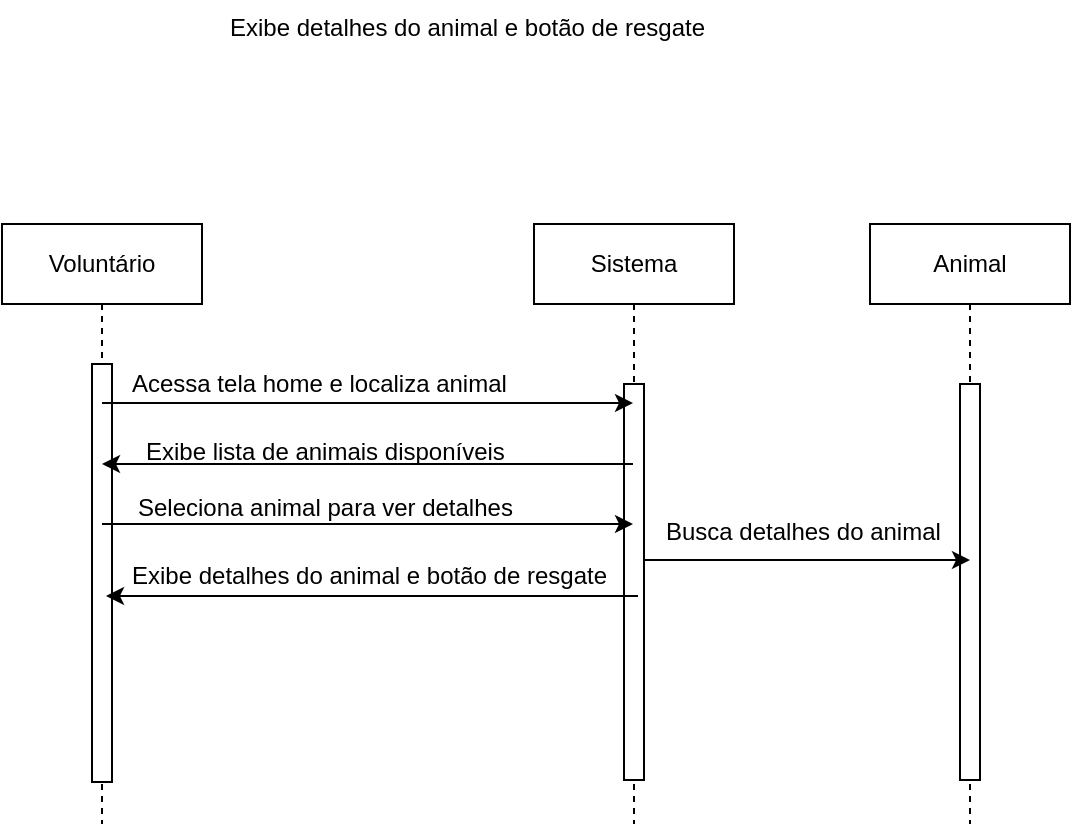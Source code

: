 <mxfile version="24.7.17">
  <diagram name="Page-1" id="2YBvvXClWsGukQMizWep">
    <mxGraphModel dx="572" dy="859" grid="0" gridSize="10" guides="1" tooltips="1" connect="1" arrows="1" fold="1" page="0" pageScale="1" pageWidth="850" pageHeight="1100" math="0" shadow="0">
      <root>
        <mxCell id="0" />
        <mxCell id="1" parent="0" />
        <mxCell id="V-z3b_9W7Ba-ZOlj4oRh-1" value="Voluntário" style="shape=umlLifeline;perimeter=lifelinePerimeter;whiteSpace=wrap;html=1;container=0;dropTarget=0;collapsible=0;recursiveResize=0;outlineConnect=0;portConstraint=eastwest;newEdgeStyle={&quot;edgeStyle&quot;:&quot;elbowEdgeStyle&quot;,&quot;elbow&quot;:&quot;vertical&quot;,&quot;curved&quot;:0,&quot;rounded&quot;:0};" parent="1" vertex="1">
          <mxGeometry x="40" y="40" width="100" height="300" as="geometry" />
        </mxCell>
        <mxCell id="V-z3b_9W7Ba-ZOlj4oRh-2" value="" style="html=1;points=[];perimeter=orthogonalPerimeter;outlineConnect=0;targetShapes=umlLifeline;portConstraint=eastwest;newEdgeStyle={&quot;edgeStyle&quot;:&quot;elbowEdgeStyle&quot;,&quot;elbow&quot;:&quot;vertical&quot;,&quot;curved&quot;:0,&quot;rounded&quot;:0};" parent="V-z3b_9W7Ba-ZOlj4oRh-1" vertex="1">
          <mxGeometry x="45" y="70" width="10" height="209" as="geometry" />
        </mxCell>
        <mxCell id="V-z3b_9W7Ba-ZOlj4oRh-3" value="Sistema" style="shape=umlLifeline;perimeter=lifelinePerimeter;whiteSpace=wrap;html=1;container=0;dropTarget=0;collapsible=0;recursiveResize=0;outlineConnect=0;portConstraint=eastwest;newEdgeStyle={&quot;edgeStyle&quot;:&quot;elbowEdgeStyle&quot;,&quot;elbow&quot;:&quot;vertical&quot;,&quot;curved&quot;:0,&quot;rounded&quot;:0};" parent="1" vertex="1">
          <mxGeometry x="306" y="40" width="100" height="300" as="geometry" />
        </mxCell>
        <mxCell id="V-z3b_9W7Ba-ZOlj4oRh-4" value="" style="html=1;points=[];perimeter=orthogonalPerimeter;outlineConnect=0;targetShapes=umlLifeline;portConstraint=eastwest;newEdgeStyle={&quot;edgeStyle&quot;:&quot;elbowEdgeStyle&quot;,&quot;elbow&quot;:&quot;vertical&quot;,&quot;curved&quot;:0,&quot;rounded&quot;:0};" parent="V-z3b_9W7Ba-ZOlj4oRh-3" vertex="1">
          <mxGeometry x="45" y="80" width="10" height="198" as="geometry" />
        </mxCell>
        <mxCell id="V-z3b_9W7Ba-ZOlj4oRh-5" value="" style="endArrow=classic;html=1;rounded=0;" parent="1" target="V-z3b_9W7Ba-ZOlj4oRh-3" edge="1">
          <mxGeometry width="50" height="50" relative="1" as="geometry">
            <mxPoint x="90" y="129.5" as="sourcePoint" />
            <mxPoint x="270" y="129.5" as="targetPoint" />
          </mxGeometry>
        </mxCell>
        <mxCell id="V-z3b_9W7Ba-ZOlj4oRh-6" value="Acessa tela home e localiza animal" style="text;whiteSpace=wrap;html=1;" parent="1" vertex="1">
          <mxGeometry x="103" y="106" width="203" height="40" as="geometry" />
        </mxCell>
        <mxCell id="V-z3b_9W7Ba-ZOlj4oRh-7" value="" style="endArrow=classic;html=1;rounded=0;" parent="1" source="V-z3b_9W7Ba-ZOlj4oRh-3" edge="1">
          <mxGeometry width="50" height="50" relative="1" as="geometry">
            <mxPoint x="270" y="160" as="sourcePoint" />
            <mxPoint x="90" y="160" as="targetPoint" />
          </mxGeometry>
        </mxCell>
        <mxCell id="V-z3b_9W7Ba-ZOlj4oRh-8" value="Exibe lista de animais disponíveis" style="text;whiteSpace=wrap;html=1;" parent="1" vertex="1">
          <mxGeometry x="110" y="140" width="222" height="40" as="geometry" />
        </mxCell>
        <mxCell id="V-z3b_9W7Ba-ZOlj4oRh-9" value="" style="endArrow=classic;html=1;rounded=0;" parent="1" source="V-z3b_9W7Ba-ZOlj4oRh-1" target="V-z3b_9W7Ba-ZOlj4oRh-3" edge="1">
          <mxGeometry width="50" height="50" relative="1" as="geometry">
            <mxPoint x="400" y="270" as="sourcePoint" />
            <mxPoint x="450" y="220" as="targetPoint" />
          </mxGeometry>
        </mxCell>
        <mxCell id="V-z3b_9W7Ba-ZOlj4oRh-10" value=" Seleciona animal para ver detalhes" style="text;whiteSpace=wrap;html=1;" parent="1" vertex="1">
          <mxGeometry x="106" y="168" width="200" height="40" as="geometry" />
        </mxCell>
        <mxCell id="QwlnXtcP6A20Kq8J5e35-1" value="Busca detalhes do animal" style="text;whiteSpace=wrap;html=1;" vertex="1" parent="1">
          <mxGeometry x="370" y="180" width="165" height="36" as="geometry" />
        </mxCell>
        <mxCell id="QwlnXtcP6A20Kq8J5e35-2" value="Animal" style="shape=umlLifeline;perimeter=lifelinePerimeter;whiteSpace=wrap;html=1;container=0;dropTarget=0;collapsible=0;recursiveResize=0;outlineConnect=0;portConstraint=eastwest;newEdgeStyle={&quot;edgeStyle&quot;:&quot;elbowEdgeStyle&quot;,&quot;elbow&quot;:&quot;vertical&quot;,&quot;curved&quot;:0,&quot;rounded&quot;:0};" vertex="1" parent="1">
          <mxGeometry x="474" y="40" width="100" height="300" as="geometry" />
        </mxCell>
        <mxCell id="QwlnXtcP6A20Kq8J5e35-3" value="" style="html=1;points=[];perimeter=orthogonalPerimeter;outlineConnect=0;targetShapes=umlLifeline;portConstraint=eastwest;newEdgeStyle={&quot;edgeStyle&quot;:&quot;elbowEdgeStyle&quot;,&quot;elbow&quot;:&quot;vertical&quot;,&quot;curved&quot;:0,&quot;rounded&quot;:0};" vertex="1" parent="QwlnXtcP6A20Kq8J5e35-2">
          <mxGeometry x="45" y="80" width="10" height="198" as="geometry" />
        </mxCell>
        <mxCell id="QwlnXtcP6A20Kq8J5e35-4" value="" style="endArrow=classic;html=1;rounded=0;" edge="1" parent="1">
          <mxGeometry width="50" height="50" relative="1" as="geometry">
            <mxPoint x="361" y="208" as="sourcePoint" />
            <mxPoint x="524" y="208" as="targetPoint" />
          </mxGeometry>
        </mxCell>
        <mxCell id="QwlnXtcP6A20Kq8J5e35-5" value="Exibe detalhes do animal e botão de resgate" style="text;whiteSpace=wrap;html=1;" vertex="1" parent="1">
          <mxGeometry x="152" y="-72" width="266" height="36" as="geometry" />
        </mxCell>
        <mxCell id="QwlnXtcP6A20Kq8J5e35-6" value="Exibe detalhes do animal e botão de resgate" style="text;whiteSpace=wrap;html=1;" vertex="1" parent="1">
          <mxGeometry x="103" y="202" width="266" height="36" as="geometry" />
        </mxCell>
        <mxCell id="QwlnXtcP6A20Kq8J5e35-7" value="" style="endArrow=classic;html=1;rounded=0;" edge="1" parent="1">
          <mxGeometry width="50" height="50" relative="1" as="geometry">
            <mxPoint x="358" y="226" as="sourcePoint" />
            <mxPoint x="92" y="226" as="targetPoint" />
          </mxGeometry>
        </mxCell>
      </root>
    </mxGraphModel>
  </diagram>
</mxfile>
